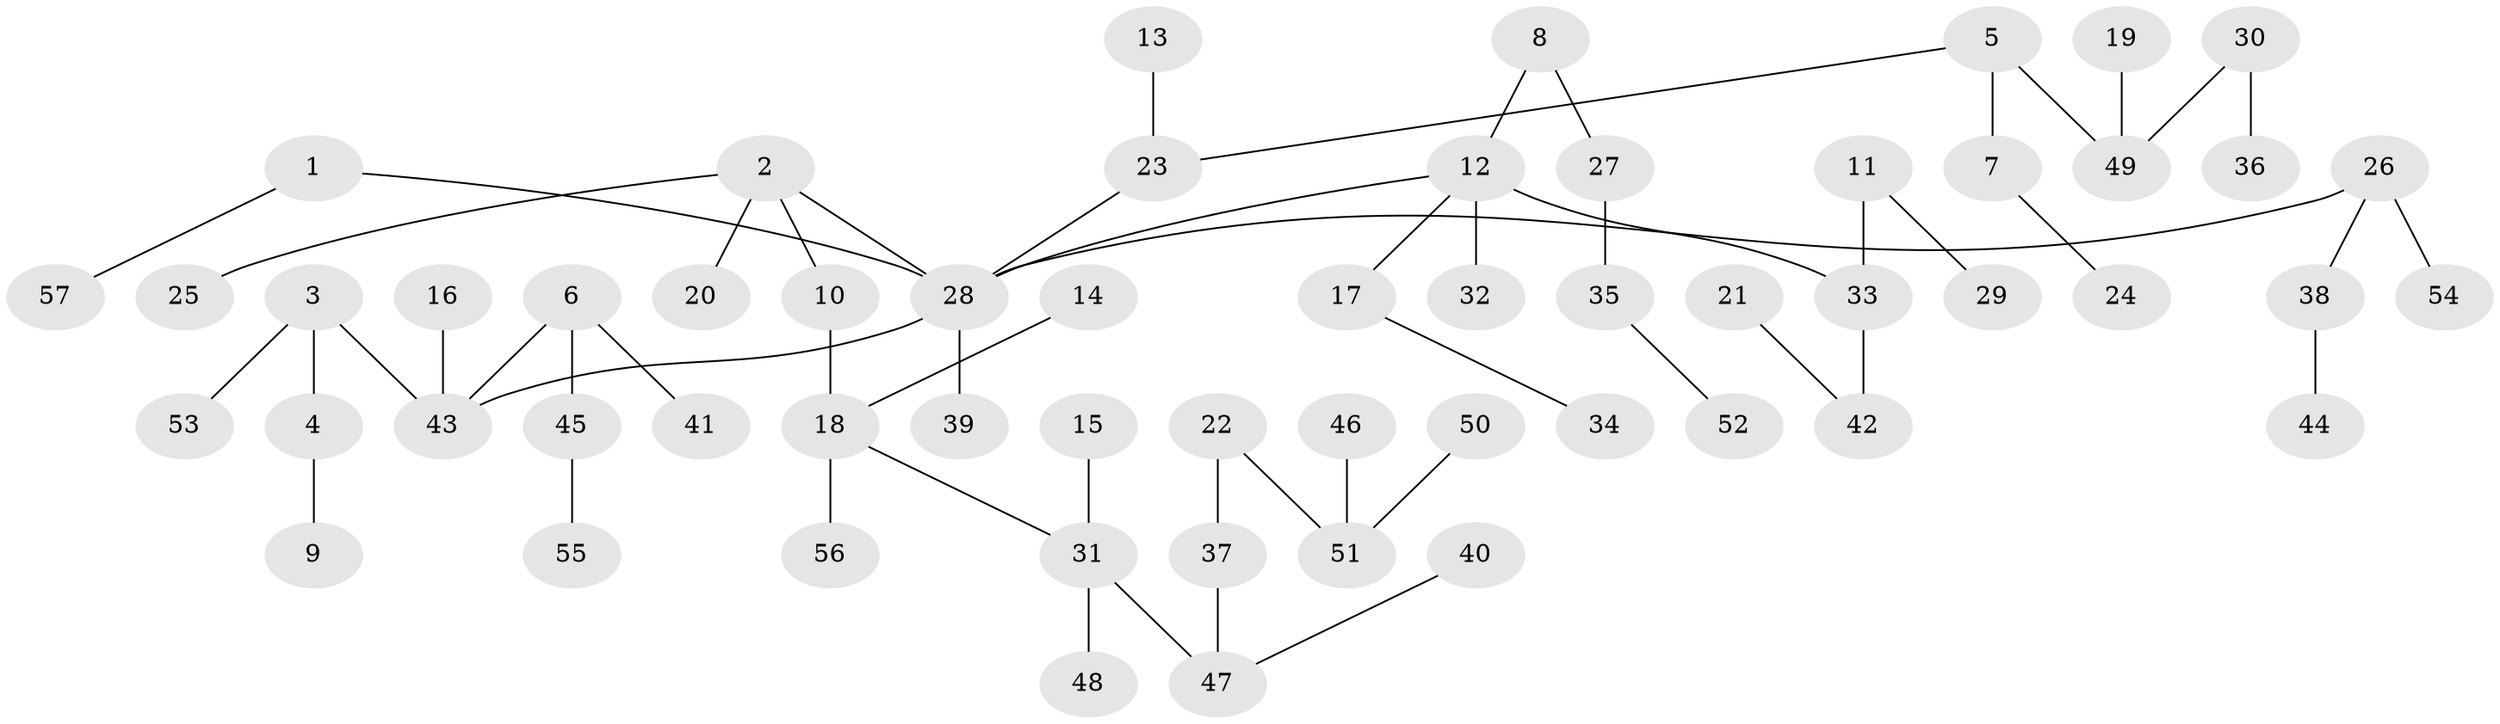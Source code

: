// original degree distribution, {8: 0.010638297872340425, 2: 0.3191489361702128, 5: 0.0425531914893617, 6: 0.010638297872340425, 3: 0.0851063829787234, 1: 0.46808510638297873, 4: 0.06382978723404255}
// Generated by graph-tools (version 1.1) at 2025/37/03/04/25 23:37:17]
// undirected, 57 vertices, 56 edges
graph export_dot {
  node [color=gray90,style=filled];
  1;
  2;
  3;
  4;
  5;
  6;
  7;
  8;
  9;
  10;
  11;
  12;
  13;
  14;
  15;
  16;
  17;
  18;
  19;
  20;
  21;
  22;
  23;
  24;
  25;
  26;
  27;
  28;
  29;
  30;
  31;
  32;
  33;
  34;
  35;
  36;
  37;
  38;
  39;
  40;
  41;
  42;
  43;
  44;
  45;
  46;
  47;
  48;
  49;
  50;
  51;
  52;
  53;
  54;
  55;
  56;
  57;
  1 -- 28 [weight=1.0];
  1 -- 57 [weight=1.0];
  2 -- 10 [weight=1.0];
  2 -- 20 [weight=1.0];
  2 -- 25 [weight=1.0];
  2 -- 28 [weight=1.0];
  3 -- 4 [weight=1.0];
  3 -- 43 [weight=1.0];
  3 -- 53 [weight=1.0];
  4 -- 9 [weight=1.0];
  5 -- 7 [weight=1.0];
  5 -- 23 [weight=1.0];
  5 -- 49 [weight=1.0];
  6 -- 41 [weight=1.0];
  6 -- 43 [weight=1.0];
  6 -- 45 [weight=1.0];
  7 -- 24 [weight=1.0];
  8 -- 12 [weight=1.0];
  8 -- 27 [weight=1.0];
  10 -- 18 [weight=1.0];
  11 -- 29 [weight=1.0];
  11 -- 33 [weight=1.0];
  12 -- 17 [weight=1.0];
  12 -- 28 [weight=1.0];
  12 -- 32 [weight=1.0];
  12 -- 33 [weight=1.0];
  13 -- 23 [weight=1.0];
  14 -- 18 [weight=1.0];
  15 -- 31 [weight=1.0];
  16 -- 43 [weight=1.0];
  17 -- 34 [weight=1.0];
  18 -- 31 [weight=1.0];
  18 -- 56 [weight=1.0];
  19 -- 49 [weight=1.0];
  21 -- 42 [weight=1.0];
  22 -- 37 [weight=1.0];
  22 -- 51 [weight=1.0];
  23 -- 28 [weight=1.0];
  26 -- 28 [weight=1.0];
  26 -- 38 [weight=1.0];
  26 -- 54 [weight=1.0];
  27 -- 35 [weight=1.0];
  28 -- 39 [weight=1.0];
  28 -- 43 [weight=1.0];
  30 -- 36 [weight=1.0];
  30 -- 49 [weight=1.0];
  31 -- 47 [weight=1.0];
  31 -- 48 [weight=1.0];
  33 -- 42 [weight=1.0];
  35 -- 52 [weight=1.0];
  37 -- 47 [weight=1.0];
  38 -- 44 [weight=1.0];
  40 -- 47 [weight=1.0];
  45 -- 55 [weight=1.0];
  46 -- 51 [weight=1.0];
  50 -- 51 [weight=1.0];
}
